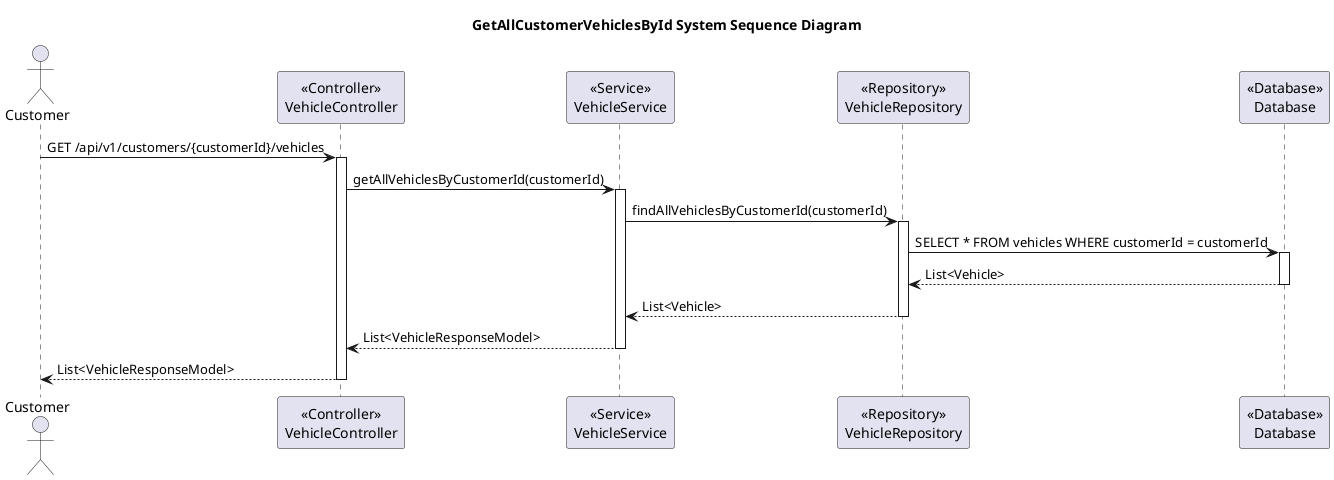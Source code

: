 @startuml
title GetAllCustomerVehiclesById System Sequence Diagram

actor Customer

participant VehicleController as "<<Controller>>\nVehicleController"
participant VehicleService as "<<Service>>\nVehicleService"
participant VehicleRepository as "<<Repository>>\nVehicleRepository"
participant Database as "<<Database>>\nDatabase"

Customer -> VehicleController: GET /api/v1/customers/{customerId}/vehicles
activate VehicleController

VehicleController -> VehicleService: getAllVehiclesByCustomerId(customerId)
activate VehicleService

VehicleService -> VehicleRepository: findAllVehiclesByCustomerId(customerId)
activate VehicleRepository

VehicleRepository -> Database: SELECT * FROM vehicles WHERE customerId = customerId
activate Database

Database --> VehicleRepository: List<Vehicle>
deactivate Database

VehicleRepository --> VehicleService: List<Vehicle>
deactivate VehicleRepository

VehicleService --> VehicleController: List<VehicleResponseModel>
deactivate VehicleService

VehicleController --> Customer: List<VehicleResponseModel>
deactivate VehicleController
@enduml
